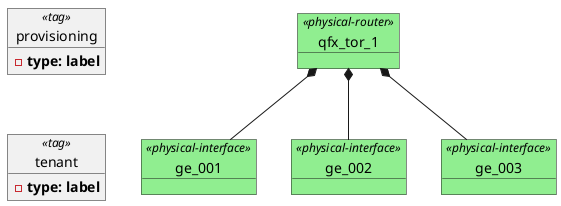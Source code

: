 @startuml
skinparam defaultFontName Consolas

object provisioning <<tag>> {
   - <b>type: label
}

object tenant <<tag>> {
   - <b>type: label
}

provisioning --[hidden] tenant

object qfx_tor_1 <<physical-router>> #lightgreen {
}

object ge_001 <<physical-interface>> #lightgreen {
}

object ge_002 <<physical-interface>> #lightgreen {
}

object ge_003 <<physical-interface>> #lightgreen {
}

qfx_tor_1 *-- ge_001
qfx_tor_1 *-- ge_002
qfx_tor_1 *-- ge_003

@enduml